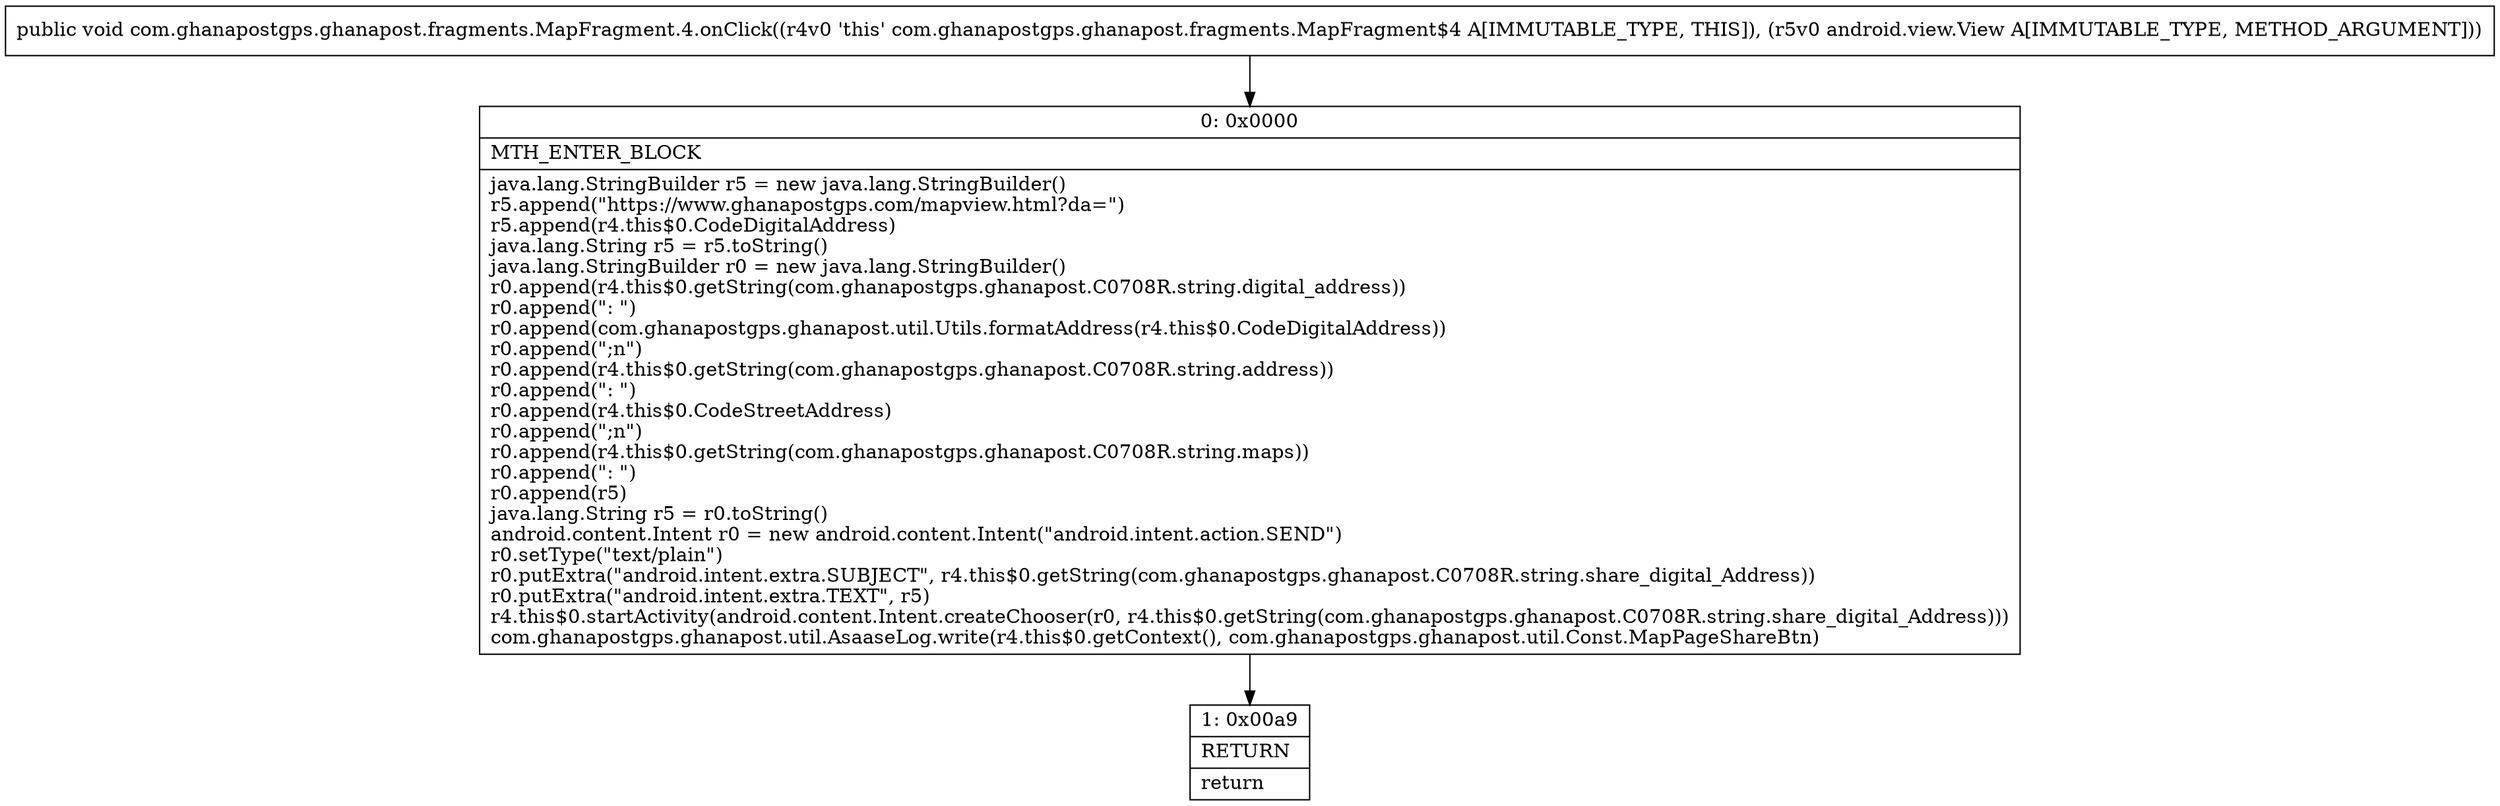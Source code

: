 digraph "CFG forcom.ghanapostgps.ghanapost.fragments.MapFragment.4.onClick(Landroid\/view\/View;)V" {
Node_0 [shape=record,label="{0\:\ 0x0000|MTH_ENTER_BLOCK\l|java.lang.StringBuilder r5 = new java.lang.StringBuilder()\lr5.append(\"https:\/\/www.ghanapostgps.com\/mapview.html?da=\")\lr5.append(r4.this$0.CodeDigitalAddress)\ljava.lang.String r5 = r5.toString()\ljava.lang.StringBuilder r0 = new java.lang.StringBuilder()\lr0.append(r4.this$0.getString(com.ghanapostgps.ghanapost.C0708R.string.digital_address))\lr0.append(\": \")\lr0.append(com.ghanapostgps.ghanapost.util.Utils.formatAddress(r4.this$0.CodeDigitalAddress))\lr0.append(\";n\")\lr0.append(r4.this$0.getString(com.ghanapostgps.ghanapost.C0708R.string.address))\lr0.append(\": \")\lr0.append(r4.this$0.CodeStreetAddress)\lr0.append(\";n\")\lr0.append(r4.this$0.getString(com.ghanapostgps.ghanapost.C0708R.string.maps))\lr0.append(\": \")\lr0.append(r5)\ljava.lang.String r5 = r0.toString()\landroid.content.Intent r0 = new android.content.Intent(\"android.intent.action.SEND\")\lr0.setType(\"text\/plain\")\lr0.putExtra(\"android.intent.extra.SUBJECT\", r4.this$0.getString(com.ghanapostgps.ghanapost.C0708R.string.share_digital_Address))\lr0.putExtra(\"android.intent.extra.TEXT\", r5)\lr4.this$0.startActivity(android.content.Intent.createChooser(r0, r4.this$0.getString(com.ghanapostgps.ghanapost.C0708R.string.share_digital_Address)))\lcom.ghanapostgps.ghanapost.util.AsaaseLog.write(r4.this$0.getContext(), com.ghanapostgps.ghanapost.util.Const.MapPageShareBtn)\l}"];
Node_1 [shape=record,label="{1\:\ 0x00a9|RETURN\l|return\l}"];
MethodNode[shape=record,label="{public void com.ghanapostgps.ghanapost.fragments.MapFragment.4.onClick((r4v0 'this' com.ghanapostgps.ghanapost.fragments.MapFragment$4 A[IMMUTABLE_TYPE, THIS]), (r5v0 android.view.View A[IMMUTABLE_TYPE, METHOD_ARGUMENT])) }"];
MethodNode -> Node_0;
Node_0 -> Node_1;
}

